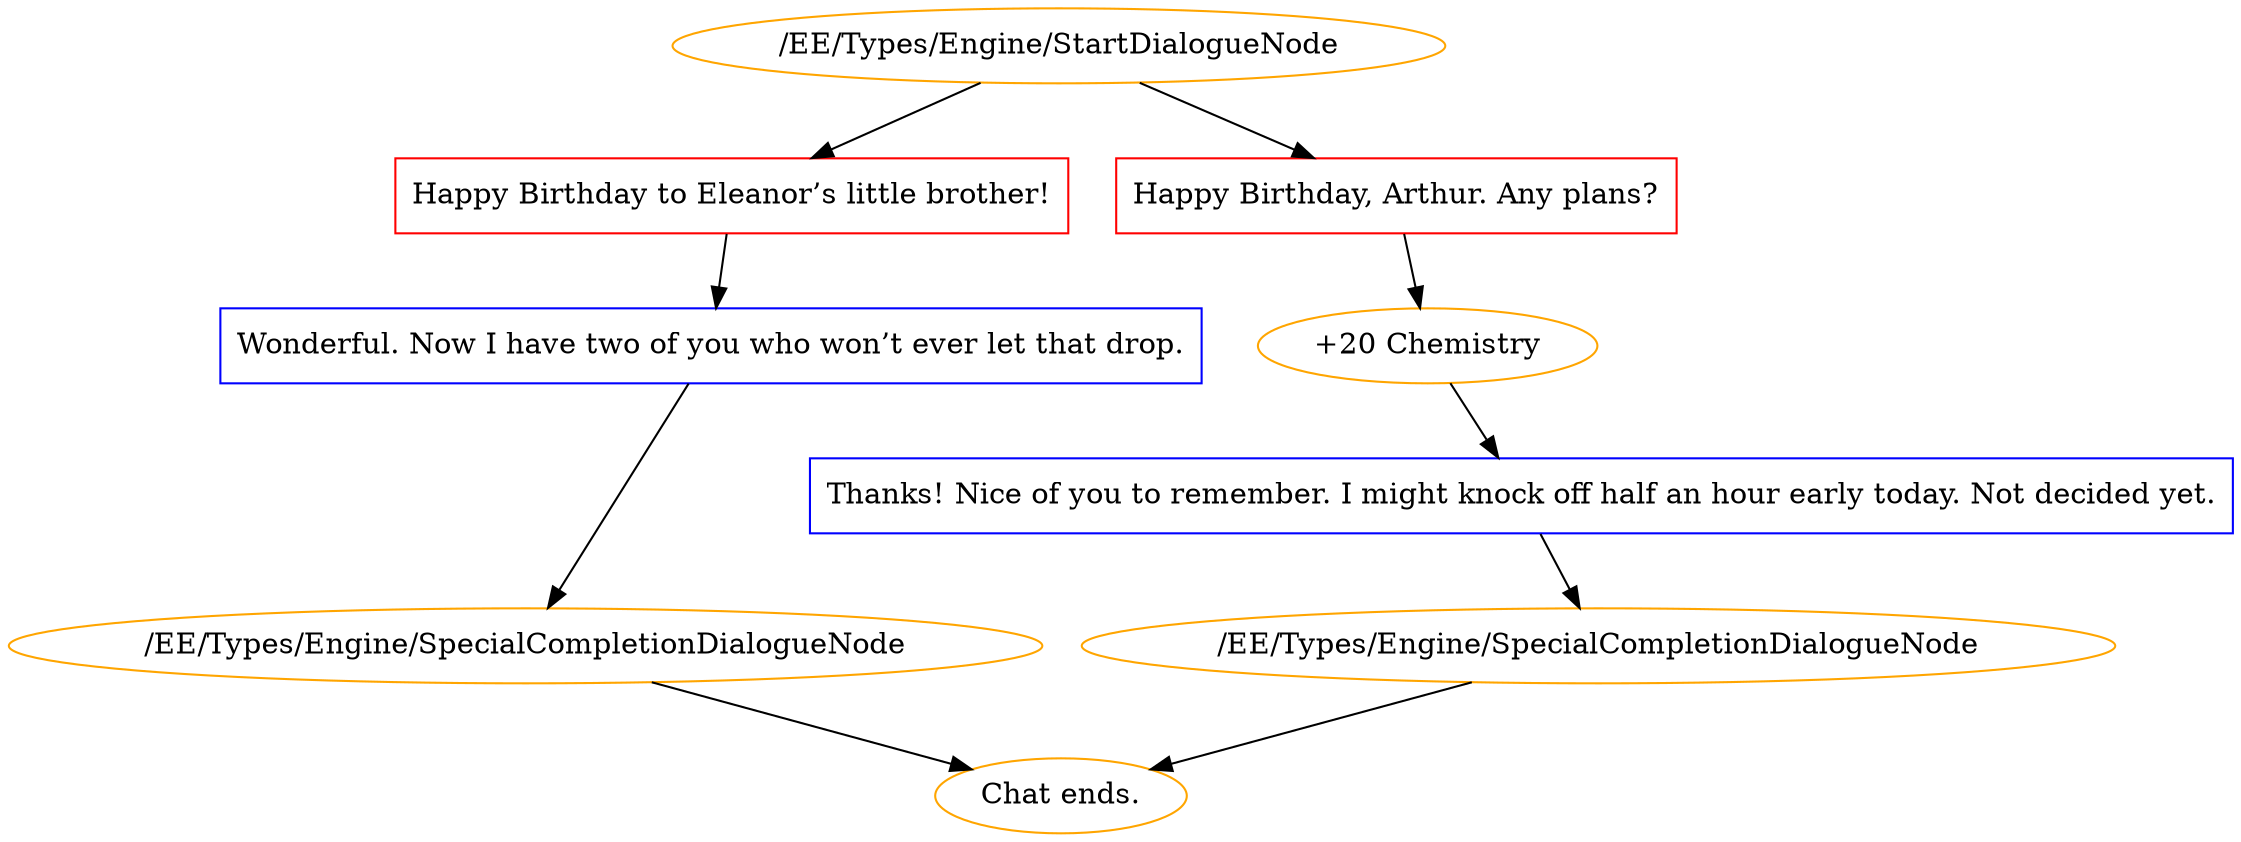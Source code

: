 digraph {
	3191 [label="/EE/Types/Engine/StartDialogueNode",color=orange];
		3191 -> 3205;
		3191 -> 3203;
	3205 [label="Happy Birthday to Eleanor’s little brother!",shape=box,color=red];
		3205 -> 3200;
	3203 [label="Happy Birthday, Arthur. Any plans?",shape=box,color=red];
		3203 -> 3204;
	3200 [label="Wonderful. Now I have two of you who won’t ever let that drop.",shape=box,color=blue];
		3200 -> 3224;
	3204 [label="+20 Chemistry",color=orange];
		3204 -> 3202;
	3224 [label="/EE/Types/Engine/SpecialCompletionDialogueNode",color=orange];
		3224 -> "Chat ends.";
	3202 [label="Thanks! Nice of you to remember. I might knock off half an hour early today. Not decided yet.",shape=box,color=blue];
		3202 -> 3223;
	"Chat ends." [color=orange];
	3223 [label="/EE/Types/Engine/SpecialCompletionDialogueNode",color=orange];
		3223 -> "Chat ends.";
	"Chat ends." [color=orange];
}